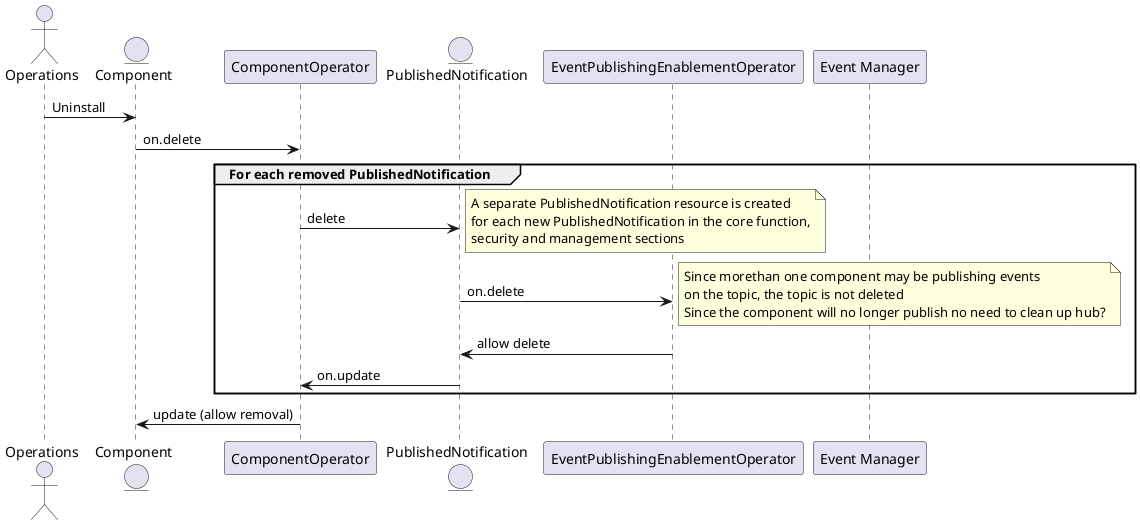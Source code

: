 @startuml

actor Operations
entity Component
participant ComponentOperator
entity PublishedNotification
participant EventPublishingEnablementOperator
participant "Event Manager" as TMFC019


Component <- Operations : Uninstall
Component ->  ComponentOperator: on.delete
group For each removed PublishedNotification
	ComponentOperator -> PublishedNotification: delete
	note right
	    A separate PublishedNotification resource is created
	    for each new PublishedNotification in the core function,
	    security and management sections
	end note
	PublishedNotification -> EventPublishingEnablementOperator: on.delete
	note right
	    Since morethan one component may be publishing events
	    on the topic, the topic is not deleted
	    Since the component will no longer publish no need to clean up hub?
	end note
    PublishedNotification <- EventPublishingEnablementOperator : allow delete
    ComponentOperator <- PublishedNotification: on.update
end
Component <- ComponentOperator: update (allow removal)

@enduml